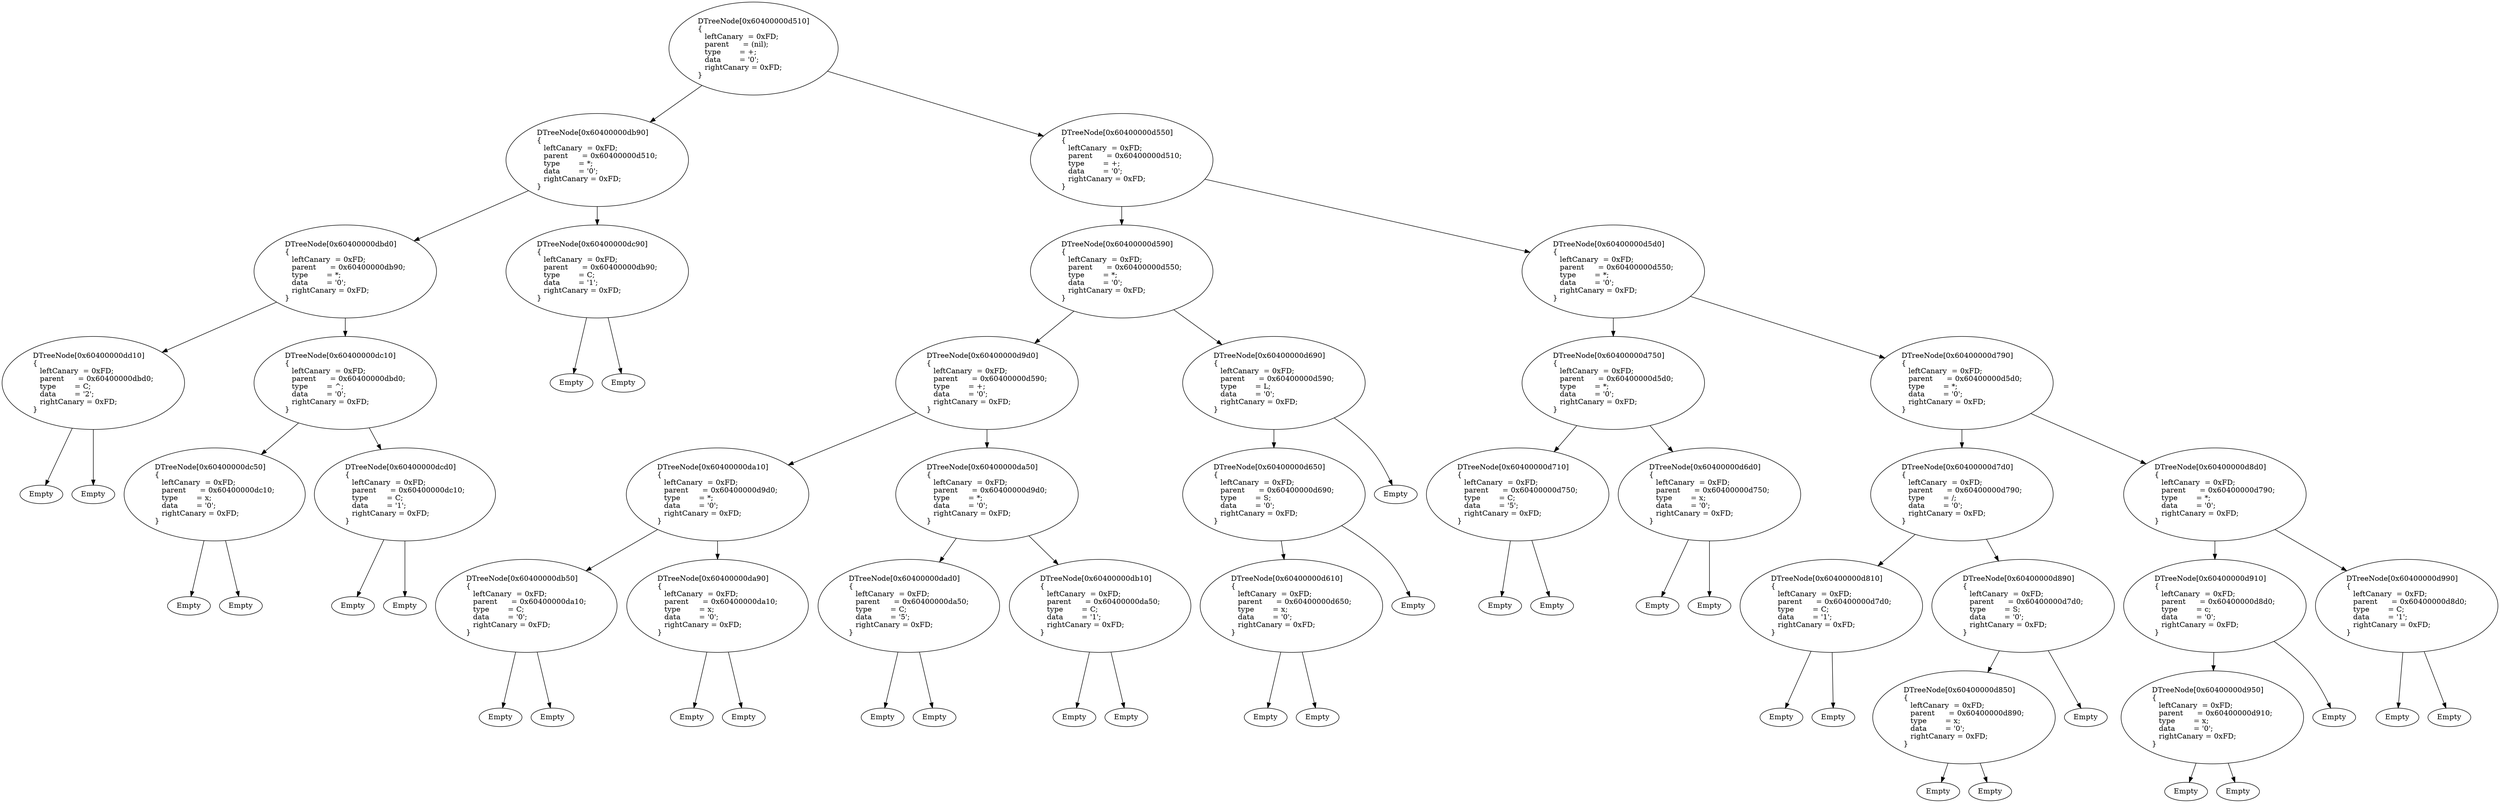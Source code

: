 digraph G {
DTreeNode_0x60400000d510 [label="DTreeNode[0x60400000d510]\l{\l   leftCanary  = 0xFD;\l   parent      = (nil);\l   type        = +;\l   data        = '0';\l   rightCanary = 0xFD;\l}\l"]
DTreeNode_0x60400000db90 [label="DTreeNode[0x60400000db90]\l{\l   leftCanary  = 0xFD;\l   parent      = 0x60400000d510;\l   type        = *;\l   data        = '0';\l   rightCanary = 0xFD;\l}\l"]
DTreeNode_0x60400000dbd0 [label="DTreeNode[0x60400000dbd0]\l{\l   leftCanary  = 0xFD;\l   parent      = 0x60400000db90;\l   type        = *;\l   data        = '0';\l   rightCanary = 0xFD;\l}\l"]
DTreeNode_0x60400000dd10 [label="DTreeNode[0x60400000dd10]\l{\l   leftCanary  = 0xFD;\l   parent      = 0x60400000dbd0;\l   type        = C;\l   data        = '2';\l   rightCanary = 0xFD;\l}\l"]
DTreeNode_0x60400000dd10_Left [label="Empty"]
DTreeNode_0x60400000dd10 -> DTreeNode_0x60400000dd10_Left
DTreeNode_0x60400000dd10_Right [label="Empty"]
DTreeNode_0x60400000dd10 -> DTreeNode_0x60400000dd10_Right
DTreeNode_0x60400000dc10 [label="DTreeNode[0x60400000dc10]\l{\l   leftCanary  = 0xFD;\l   parent      = 0x60400000dbd0;\l   type        = ^;\l   data        = '0';\l   rightCanary = 0xFD;\l}\l"]
DTreeNode_0x60400000dc50 [label="DTreeNode[0x60400000dc50]\l{\l   leftCanary  = 0xFD;\l   parent      = 0x60400000dc10;\l   type        = x;\l   data        = '0';\l   rightCanary = 0xFD;\l}\l"]
DTreeNode_0x60400000dc50_Left [label="Empty"]
DTreeNode_0x60400000dc50 -> DTreeNode_0x60400000dc50_Left
DTreeNode_0x60400000dc50_Right [label="Empty"]
DTreeNode_0x60400000dc50 -> DTreeNode_0x60400000dc50_Right
DTreeNode_0x60400000dcd0 [label="DTreeNode[0x60400000dcd0]\l{\l   leftCanary  = 0xFD;\l   parent      = 0x60400000dc10;\l   type        = C;\l   data        = '1';\l   rightCanary = 0xFD;\l}\l"]
DTreeNode_0x60400000dcd0_Left [label="Empty"]
DTreeNode_0x60400000dcd0 -> DTreeNode_0x60400000dcd0_Left
DTreeNode_0x60400000dcd0_Right [label="Empty"]
DTreeNode_0x60400000dcd0 -> DTreeNode_0x60400000dcd0_Right
DTreeNode_0x60400000dc10 -> DTreeNode_0x60400000dc50
DTreeNode_0x60400000dc10 -> DTreeNode_0x60400000dcd0
DTreeNode_0x60400000dbd0 -> DTreeNode_0x60400000dd10
DTreeNode_0x60400000dbd0 -> DTreeNode_0x60400000dc10
DTreeNode_0x60400000dc90 [label="DTreeNode[0x60400000dc90]\l{\l   leftCanary  = 0xFD;\l   parent      = 0x60400000db90;\l   type        = C;\l   data        = '1';\l   rightCanary = 0xFD;\l}\l"]
DTreeNode_0x60400000dc90_Left [label="Empty"]
DTreeNode_0x60400000dc90 -> DTreeNode_0x60400000dc90_Left
DTreeNode_0x60400000dc90_Right [label="Empty"]
DTreeNode_0x60400000dc90 -> DTreeNode_0x60400000dc90_Right
DTreeNode_0x60400000db90 -> DTreeNode_0x60400000dbd0
DTreeNode_0x60400000db90 -> DTreeNode_0x60400000dc90
DTreeNode_0x60400000d550 [label="DTreeNode[0x60400000d550]\l{\l   leftCanary  = 0xFD;\l   parent      = 0x60400000d510;\l   type        = +;\l   data        = '0';\l   rightCanary = 0xFD;\l}\l"]
DTreeNode_0x60400000d590 [label="DTreeNode[0x60400000d590]\l{\l   leftCanary  = 0xFD;\l   parent      = 0x60400000d550;\l   type        = *;\l   data        = '0';\l   rightCanary = 0xFD;\l}\l"]
DTreeNode_0x60400000d9d0 [label="DTreeNode[0x60400000d9d0]\l{\l   leftCanary  = 0xFD;\l   parent      = 0x60400000d590;\l   type        = +;\l   data        = '0';\l   rightCanary = 0xFD;\l}\l"]
DTreeNode_0x60400000da10 [label="DTreeNode[0x60400000da10]\l{\l   leftCanary  = 0xFD;\l   parent      = 0x60400000d9d0;\l   type        = *;\l   data        = '0';\l   rightCanary = 0xFD;\l}\l"]
DTreeNode_0x60400000db50 [label="DTreeNode[0x60400000db50]\l{\l   leftCanary  = 0xFD;\l   parent      = 0x60400000da10;\l   type        = C;\l   data        = '0';\l   rightCanary = 0xFD;\l}\l"]
DTreeNode_0x60400000db50_Left [label="Empty"]
DTreeNode_0x60400000db50 -> DTreeNode_0x60400000db50_Left
DTreeNode_0x60400000db50_Right [label="Empty"]
DTreeNode_0x60400000db50 -> DTreeNode_0x60400000db50_Right
DTreeNode_0x60400000da90 [label="DTreeNode[0x60400000da90]\l{\l   leftCanary  = 0xFD;\l   parent      = 0x60400000da10;\l   type        = x;\l   data        = '0';\l   rightCanary = 0xFD;\l}\l"]
DTreeNode_0x60400000da90_Left [label="Empty"]
DTreeNode_0x60400000da90 -> DTreeNode_0x60400000da90_Left
DTreeNode_0x60400000da90_Right [label="Empty"]
DTreeNode_0x60400000da90 -> DTreeNode_0x60400000da90_Right
DTreeNode_0x60400000da10 -> DTreeNode_0x60400000db50
DTreeNode_0x60400000da10 -> DTreeNode_0x60400000da90
DTreeNode_0x60400000da50 [label="DTreeNode[0x60400000da50]\l{\l   leftCanary  = 0xFD;\l   parent      = 0x60400000d9d0;\l   type        = *;\l   data        = '0';\l   rightCanary = 0xFD;\l}\l"]
DTreeNode_0x60400000dad0 [label="DTreeNode[0x60400000dad0]\l{\l   leftCanary  = 0xFD;\l   parent      = 0x60400000da50;\l   type        = C;\l   data        = '5';\l   rightCanary = 0xFD;\l}\l"]
DTreeNode_0x60400000dad0_Left [label="Empty"]
DTreeNode_0x60400000dad0 -> DTreeNode_0x60400000dad0_Left
DTreeNode_0x60400000dad0_Right [label="Empty"]
DTreeNode_0x60400000dad0 -> DTreeNode_0x60400000dad0_Right
DTreeNode_0x60400000db10 [label="DTreeNode[0x60400000db10]\l{\l   leftCanary  = 0xFD;\l   parent      = 0x60400000da50;\l   type        = C;\l   data        = '1';\l   rightCanary = 0xFD;\l}\l"]
DTreeNode_0x60400000db10_Left [label="Empty"]
DTreeNode_0x60400000db10 -> DTreeNode_0x60400000db10_Left
DTreeNode_0x60400000db10_Right [label="Empty"]
DTreeNode_0x60400000db10 -> DTreeNode_0x60400000db10_Right
DTreeNode_0x60400000da50 -> DTreeNode_0x60400000dad0
DTreeNode_0x60400000da50 -> DTreeNode_0x60400000db10
DTreeNode_0x60400000d9d0 -> DTreeNode_0x60400000da10
DTreeNode_0x60400000d9d0 -> DTreeNode_0x60400000da50
DTreeNode_0x60400000d690 [label="DTreeNode[0x60400000d690]\l{\l   leftCanary  = 0xFD;\l   parent      = 0x60400000d590;\l   type        = L;\l   data        = '0';\l   rightCanary = 0xFD;\l}\l"]
DTreeNode_0x60400000d650 [label="DTreeNode[0x60400000d650]\l{\l   leftCanary  = 0xFD;\l   parent      = 0x60400000d690;\l   type        = S;\l   data        = '0';\l   rightCanary = 0xFD;\l}\l"]
DTreeNode_0x60400000d610 [label="DTreeNode[0x60400000d610]\l{\l   leftCanary  = 0xFD;\l   parent      = 0x60400000d650;\l   type        = x;\l   data        = '0';\l   rightCanary = 0xFD;\l}\l"]
DTreeNode_0x60400000d610_Left [label="Empty"]
DTreeNode_0x60400000d610 -> DTreeNode_0x60400000d610_Left
DTreeNode_0x60400000d610_Right [label="Empty"]
DTreeNode_0x60400000d610 -> DTreeNode_0x60400000d610_Right
DTreeNode_0x60400000d650_Left [label="Empty"]
DTreeNode_0x60400000d650 -> DTreeNode_0x60400000d650_Left
DTreeNode_0x60400000d650 -> DTreeNode_0x60400000d610
DTreeNode_0x60400000d690_Left [label="Empty"]
DTreeNode_0x60400000d690 -> DTreeNode_0x60400000d690_Left
DTreeNode_0x60400000d690 -> DTreeNode_0x60400000d650
DTreeNode_0x60400000d590 -> DTreeNode_0x60400000d9d0
DTreeNode_0x60400000d590 -> DTreeNode_0x60400000d690
DTreeNode_0x60400000d5d0 [label="DTreeNode[0x60400000d5d0]\l{\l   leftCanary  = 0xFD;\l   parent      = 0x60400000d550;\l   type        = *;\l   data        = '0';\l   rightCanary = 0xFD;\l}\l"]
DTreeNode_0x60400000d750 [label="DTreeNode[0x60400000d750]\l{\l   leftCanary  = 0xFD;\l   parent      = 0x60400000d5d0;\l   type        = *;\l   data        = '0';\l   rightCanary = 0xFD;\l}\l"]
DTreeNode_0x60400000d710 [label="DTreeNode[0x60400000d710]\l{\l   leftCanary  = 0xFD;\l   parent      = 0x60400000d750;\l   type        = C;\l   data        = '5';\l   rightCanary = 0xFD;\l}\l"]
DTreeNode_0x60400000d710_Left [label="Empty"]
DTreeNode_0x60400000d710 -> DTreeNode_0x60400000d710_Left
DTreeNode_0x60400000d710_Right [label="Empty"]
DTreeNode_0x60400000d710 -> DTreeNode_0x60400000d710_Right
DTreeNode_0x60400000d6d0 [label="DTreeNode[0x60400000d6d0]\l{\l   leftCanary  = 0xFD;\l   parent      = 0x60400000d750;\l   type        = x;\l   data        = '0';\l   rightCanary = 0xFD;\l}\l"]
DTreeNode_0x60400000d6d0_Left [label="Empty"]
DTreeNode_0x60400000d6d0 -> DTreeNode_0x60400000d6d0_Left
DTreeNode_0x60400000d6d0_Right [label="Empty"]
DTreeNode_0x60400000d6d0 -> DTreeNode_0x60400000d6d0_Right
DTreeNode_0x60400000d750 -> DTreeNode_0x60400000d710
DTreeNode_0x60400000d750 -> DTreeNode_0x60400000d6d0
DTreeNode_0x60400000d790 [label="DTreeNode[0x60400000d790]\l{\l   leftCanary  = 0xFD;\l   parent      = 0x60400000d5d0;\l   type        = *;\l   data        = '0';\l   rightCanary = 0xFD;\l}\l"]
DTreeNode_0x60400000d7d0 [label="DTreeNode[0x60400000d7d0]\l{\l   leftCanary  = 0xFD;\l   parent      = 0x60400000d790;\l   type        = /;\l   data        = '0';\l   rightCanary = 0xFD;\l}\l"]
DTreeNode_0x60400000d810 [label="DTreeNode[0x60400000d810]\l{\l   leftCanary  = 0xFD;\l   parent      = 0x60400000d7d0;\l   type        = C;\l   data        = '1';\l   rightCanary = 0xFD;\l}\l"]
DTreeNode_0x60400000d810_Left [label="Empty"]
DTreeNode_0x60400000d810 -> DTreeNode_0x60400000d810_Left
DTreeNode_0x60400000d810_Right [label="Empty"]
DTreeNode_0x60400000d810 -> DTreeNode_0x60400000d810_Right
DTreeNode_0x60400000d890 [label="DTreeNode[0x60400000d890]\l{\l   leftCanary  = 0xFD;\l   parent      = 0x60400000d7d0;\l   type        = S;\l   data        = '0';\l   rightCanary = 0xFD;\l}\l"]
DTreeNode_0x60400000d850 [label="DTreeNode[0x60400000d850]\l{\l   leftCanary  = 0xFD;\l   parent      = 0x60400000d890;\l   type        = x;\l   data        = '0';\l   rightCanary = 0xFD;\l}\l"]
DTreeNode_0x60400000d850_Left [label="Empty"]
DTreeNode_0x60400000d850 -> DTreeNode_0x60400000d850_Left
DTreeNode_0x60400000d850_Right [label="Empty"]
DTreeNode_0x60400000d850 -> DTreeNode_0x60400000d850_Right
DTreeNode_0x60400000d890_Left [label="Empty"]
DTreeNode_0x60400000d890 -> DTreeNode_0x60400000d890_Left
DTreeNode_0x60400000d890 -> DTreeNode_0x60400000d850
DTreeNode_0x60400000d7d0 -> DTreeNode_0x60400000d810
DTreeNode_0x60400000d7d0 -> DTreeNode_0x60400000d890
DTreeNode_0x60400000d8d0 [label="DTreeNode[0x60400000d8d0]\l{\l   leftCanary  = 0xFD;\l   parent      = 0x60400000d790;\l   type        = *;\l   data        = '0';\l   rightCanary = 0xFD;\l}\l"]
DTreeNode_0x60400000d910 [label="DTreeNode[0x60400000d910]\l{\l   leftCanary  = 0xFD;\l   parent      = 0x60400000d8d0;\l   type        = c;\l   data        = '0';\l   rightCanary = 0xFD;\l}\l"]
DTreeNode_0x60400000d950 [label="DTreeNode[0x60400000d950]\l{\l   leftCanary  = 0xFD;\l   parent      = 0x60400000d910;\l   type        = x;\l   data        = '0';\l   rightCanary = 0xFD;\l}\l"]
DTreeNode_0x60400000d950_Left [label="Empty"]
DTreeNode_0x60400000d950 -> DTreeNode_0x60400000d950_Left
DTreeNode_0x60400000d950_Right [label="Empty"]
DTreeNode_0x60400000d950 -> DTreeNode_0x60400000d950_Right
DTreeNode_0x60400000d910_Left [label="Empty"]
DTreeNode_0x60400000d910 -> DTreeNode_0x60400000d910_Left
DTreeNode_0x60400000d910 -> DTreeNode_0x60400000d950
DTreeNode_0x60400000d990 [label="DTreeNode[0x60400000d990]\l{\l   leftCanary  = 0xFD;\l   parent      = 0x60400000d8d0;\l   type        = C;\l   data        = '1';\l   rightCanary = 0xFD;\l}\l"]
DTreeNode_0x60400000d990_Left [label="Empty"]
DTreeNode_0x60400000d990 -> DTreeNode_0x60400000d990_Left
DTreeNode_0x60400000d990_Right [label="Empty"]
DTreeNode_0x60400000d990 -> DTreeNode_0x60400000d990_Right
DTreeNode_0x60400000d8d0 -> DTreeNode_0x60400000d910
DTreeNode_0x60400000d8d0 -> DTreeNode_0x60400000d990
DTreeNode_0x60400000d790 -> DTreeNode_0x60400000d7d0
DTreeNode_0x60400000d790 -> DTreeNode_0x60400000d8d0
DTreeNode_0x60400000d5d0 -> DTreeNode_0x60400000d750
DTreeNode_0x60400000d5d0 -> DTreeNode_0x60400000d790
DTreeNode_0x60400000d550 -> DTreeNode_0x60400000d590
DTreeNode_0x60400000d550 -> DTreeNode_0x60400000d5d0
DTreeNode_0x60400000d510 -> DTreeNode_0x60400000db90
DTreeNode_0x60400000d510 -> DTreeNode_0x60400000d550
}
